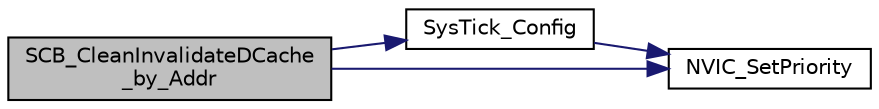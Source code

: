 digraph "SCB_CleanInvalidateDCache_by_Addr"
{
  edge [fontname="Helvetica",fontsize="10",labelfontname="Helvetica",labelfontsize="10"];
  node [fontname="Helvetica",fontsize="10",shape=record];
  rankdir="LR";
  Node6 [label="SCB_CleanInvalidateDCache\l_by_Addr",height=0.2,width=0.4,color="black", fillcolor="grey75", style="filled", fontcolor="black"];
  Node6 -> Node7 [color="midnightblue",fontsize="10",style="solid",fontname="Helvetica"];
  Node7 [label="SysTick_Config",height=0.2,width=0.4,color="black", fillcolor="white", style="filled",URL="$group___c_m_s_i_s___core___sys_tick_functions.html#gae4e8f0238527c69f522029b93c8e5b78",tooltip="System Tick Configuration. "];
  Node7 -> Node8 [color="midnightblue",fontsize="10",style="solid",fontname="Helvetica"];
  Node8 [label="NVIC_SetPriority",height=0.2,width=0.4,color="black", fillcolor="white", style="filled",URL="$group___c_m_s_i_s___core___n_v_i_c_functions.html#ga2305cbd44aaad792e3a4e538bdaf14f9",tooltip="Set Interrupt Priority. "];
  Node6 -> Node8 [color="midnightblue",fontsize="10",style="solid",fontname="Helvetica"];
}
